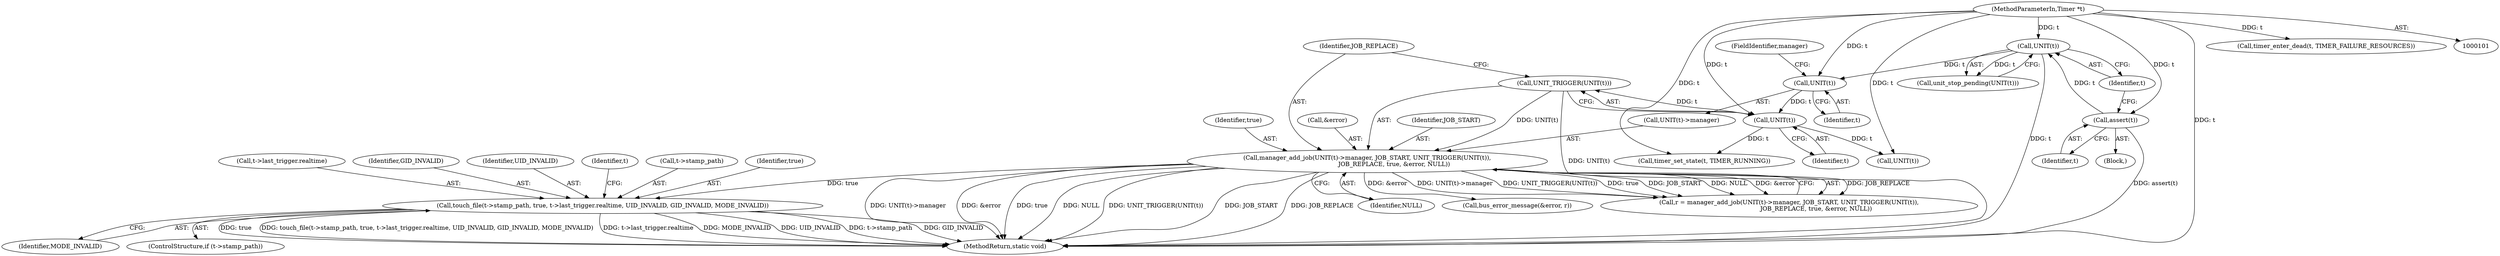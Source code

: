 digraph "0_systemd_ee735086f8670be1591fa9593e80dd60163a7a2f_1@pointer" {
"1000146" [label="(Call,touch_file(t->stamp_path, true, t->last_trigger.realtime, UID_INVALID, GID_INVALID, MODE_INVALID))"];
"1000118" [label="(Call,manager_add_job(UNIT(t)->manager, JOB_START, UNIT_TRIGGER(UNIT(t)),\n                            JOB_REPLACE, true, &error, NULL))"];
"1000124" [label="(Call,UNIT_TRIGGER(UNIT(t)))"];
"1000125" [label="(Call,UNIT(t))"];
"1000120" [label="(Call,UNIT(t))"];
"1000113" [label="(Call,UNIT(t))"];
"1000109" [label="(Call,assert(t))"];
"1000102" [label="(MethodParameterIn,Timer *t)"];
"1000121" [label="(Identifier,t)"];
"1000175" [label="(MethodReturn,static void)"];
"1000126" [label="(Identifier,t)"];
"1000128" [label="(Identifier,true)"];
"1000122" [label="(FieldIdentifier,manager)"];
"1000151" [label="(Call,t->last_trigger.realtime)"];
"1000157" [label="(Identifier,GID_INVALID)"];
"1000109" [label="(Call,assert(t))"];
"1000165" [label="(Call,UNIT(t))"];
"1000110" [label="(Identifier,t)"];
"1000113" [label="(Call,UNIT(t))"];
"1000120" [label="(Call,UNIT(t))"];
"1000142" [label="(ControlStructure,if (t->stamp_path))"];
"1000156" [label="(Identifier,UID_INVALID)"];
"1000119" [label="(Call,UNIT(t)->manager)"];
"1000118" [label="(Call,manager_add_job(UNIT(t)->manager, JOB_START, UNIT_TRIGGER(UNIT(t)),\n                            JOB_REPLACE, true, &error, NULL))"];
"1000160" [label="(Identifier,t)"];
"1000147" [label="(Call,t->stamp_path)"];
"1000146" [label="(Call,touch_file(t->stamp_path, true, t->last_trigger.realtime, UID_INVALID, GID_INVALID, MODE_INVALID))"];
"1000124" [label="(Call,UNIT_TRIGGER(UNIT(t)))"];
"1000129" [label="(Call,&error)"];
"1000131" [label="(Identifier,NULL)"];
"1000159" [label="(Call,timer_set_state(t, TIMER_RUNNING))"];
"1000125" [label="(Call,UNIT(t))"];
"1000127" [label="(Identifier,JOB_REPLACE)"];
"1000112" [label="(Call,unit_stop_pending(UNIT(t)))"];
"1000168" [label="(Call,bus_error_message(&error, r))"];
"1000103" [label="(Block,)"];
"1000102" [label="(MethodParameterIn,Timer *t)"];
"1000116" [label="(Call,r = manager_add_job(UNIT(t)->manager, JOB_START, UNIT_TRIGGER(UNIT(t)),\n                            JOB_REPLACE, true, &error, NULL))"];
"1000114" [label="(Identifier,t)"];
"1000150" [label="(Identifier,true)"];
"1000158" [label="(Identifier,MODE_INVALID)"];
"1000172" [label="(Call,timer_enter_dead(t, TIMER_FAILURE_RESOURCES))"];
"1000123" [label="(Identifier,JOB_START)"];
"1000146" -> "1000142"  [label="AST: "];
"1000146" -> "1000158"  [label="CFG: "];
"1000147" -> "1000146"  [label="AST: "];
"1000150" -> "1000146"  [label="AST: "];
"1000151" -> "1000146"  [label="AST: "];
"1000156" -> "1000146"  [label="AST: "];
"1000157" -> "1000146"  [label="AST: "];
"1000158" -> "1000146"  [label="AST: "];
"1000160" -> "1000146"  [label="CFG: "];
"1000146" -> "1000175"  [label="DDG: GID_INVALID"];
"1000146" -> "1000175"  [label="DDG: true"];
"1000146" -> "1000175"  [label="DDG: touch_file(t->stamp_path, true, t->last_trigger.realtime, UID_INVALID, GID_INVALID, MODE_INVALID)"];
"1000146" -> "1000175"  [label="DDG: t->last_trigger.realtime"];
"1000146" -> "1000175"  [label="DDG: MODE_INVALID"];
"1000146" -> "1000175"  [label="DDG: UID_INVALID"];
"1000146" -> "1000175"  [label="DDG: t->stamp_path"];
"1000118" -> "1000146"  [label="DDG: true"];
"1000118" -> "1000116"  [label="AST: "];
"1000118" -> "1000131"  [label="CFG: "];
"1000119" -> "1000118"  [label="AST: "];
"1000123" -> "1000118"  [label="AST: "];
"1000124" -> "1000118"  [label="AST: "];
"1000127" -> "1000118"  [label="AST: "];
"1000128" -> "1000118"  [label="AST: "];
"1000129" -> "1000118"  [label="AST: "];
"1000131" -> "1000118"  [label="AST: "];
"1000116" -> "1000118"  [label="CFG: "];
"1000118" -> "1000175"  [label="DDG: JOB_START"];
"1000118" -> "1000175"  [label="DDG: JOB_REPLACE"];
"1000118" -> "1000175"  [label="DDG: UNIT(t)->manager"];
"1000118" -> "1000175"  [label="DDG: &error"];
"1000118" -> "1000175"  [label="DDG: true"];
"1000118" -> "1000175"  [label="DDG: NULL"];
"1000118" -> "1000175"  [label="DDG: UNIT_TRIGGER(UNIT(t))"];
"1000118" -> "1000116"  [label="DDG: JOB_REPLACE"];
"1000118" -> "1000116"  [label="DDG: UNIT(t)->manager"];
"1000118" -> "1000116"  [label="DDG: UNIT_TRIGGER(UNIT(t))"];
"1000118" -> "1000116"  [label="DDG: true"];
"1000118" -> "1000116"  [label="DDG: JOB_START"];
"1000118" -> "1000116"  [label="DDG: NULL"];
"1000118" -> "1000116"  [label="DDG: &error"];
"1000124" -> "1000118"  [label="DDG: UNIT(t)"];
"1000118" -> "1000168"  [label="DDG: &error"];
"1000124" -> "1000125"  [label="CFG: "];
"1000125" -> "1000124"  [label="AST: "];
"1000127" -> "1000124"  [label="CFG: "];
"1000124" -> "1000175"  [label="DDG: UNIT(t)"];
"1000125" -> "1000124"  [label="DDG: t"];
"1000125" -> "1000126"  [label="CFG: "];
"1000126" -> "1000125"  [label="AST: "];
"1000120" -> "1000125"  [label="DDG: t"];
"1000102" -> "1000125"  [label="DDG: t"];
"1000125" -> "1000159"  [label="DDG: t"];
"1000125" -> "1000165"  [label="DDG: t"];
"1000120" -> "1000119"  [label="AST: "];
"1000120" -> "1000121"  [label="CFG: "];
"1000121" -> "1000120"  [label="AST: "];
"1000122" -> "1000120"  [label="CFG: "];
"1000113" -> "1000120"  [label="DDG: t"];
"1000102" -> "1000120"  [label="DDG: t"];
"1000113" -> "1000112"  [label="AST: "];
"1000113" -> "1000114"  [label="CFG: "];
"1000114" -> "1000113"  [label="AST: "];
"1000112" -> "1000113"  [label="CFG: "];
"1000113" -> "1000175"  [label="DDG: t"];
"1000113" -> "1000112"  [label="DDG: t"];
"1000109" -> "1000113"  [label="DDG: t"];
"1000102" -> "1000113"  [label="DDG: t"];
"1000109" -> "1000103"  [label="AST: "];
"1000109" -> "1000110"  [label="CFG: "];
"1000110" -> "1000109"  [label="AST: "];
"1000114" -> "1000109"  [label="CFG: "];
"1000109" -> "1000175"  [label="DDG: assert(t)"];
"1000102" -> "1000109"  [label="DDG: t"];
"1000102" -> "1000101"  [label="AST: "];
"1000102" -> "1000175"  [label="DDG: t"];
"1000102" -> "1000159"  [label="DDG: t"];
"1000102" -> "1000165"  [label="DDG: t"];
"1000102" -> "1000172"  [label="DDG: t"];
}
